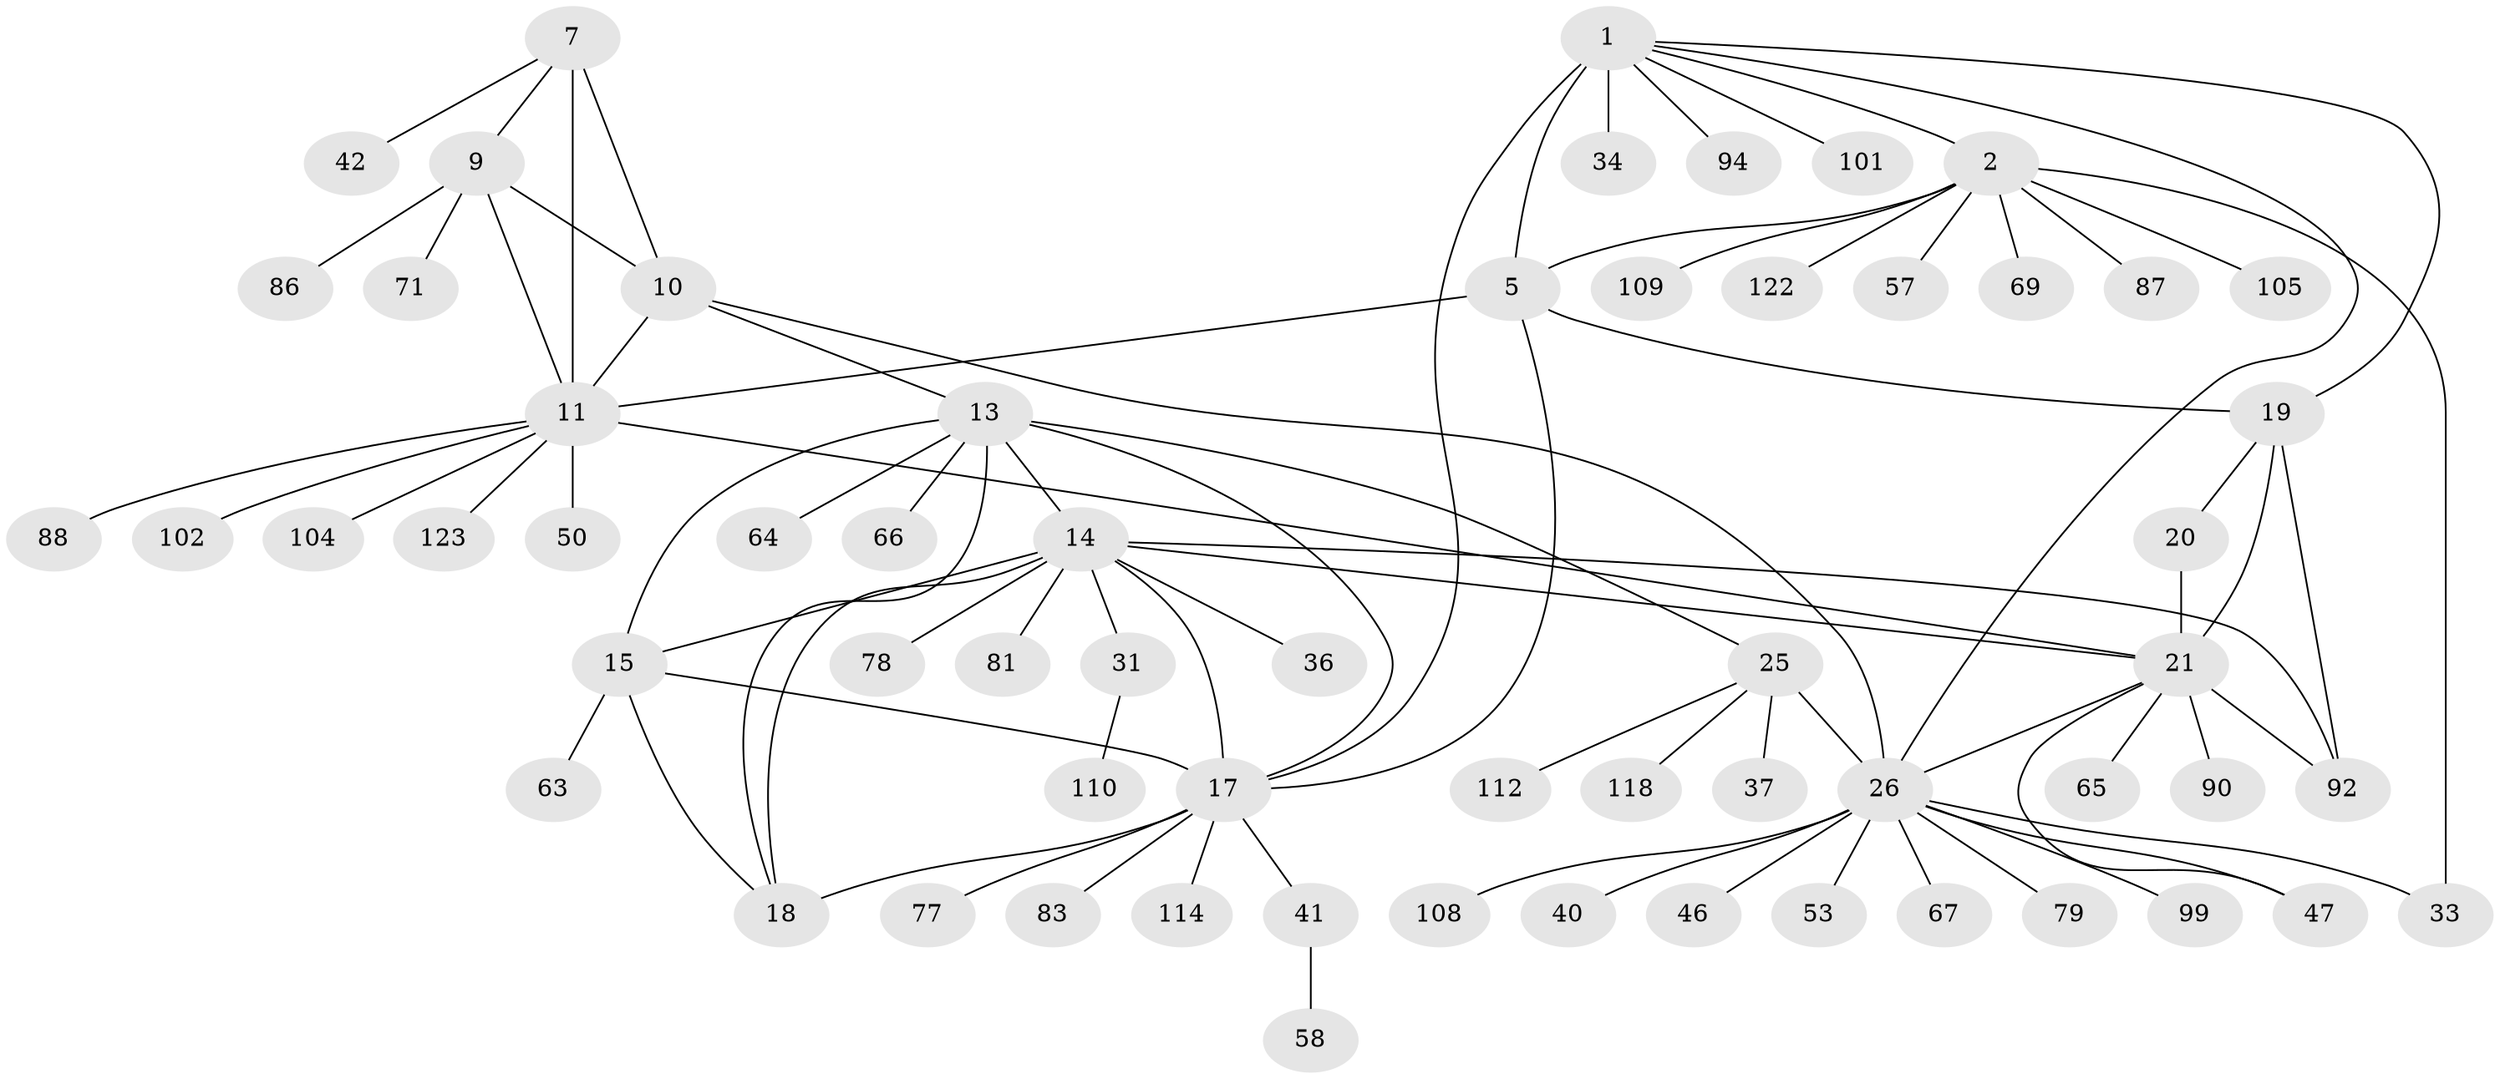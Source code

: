 // original degree distribution, {9: 0.04, 12: 0.016, 6: 0.024, 11: 0.016, 7: 0.032, 8: 0.064, 10: 0.032, 13: 0.008, 5: 0.008, 2: 0.112, 1: 0.632, 3: 0.016}
// Generated by graph-tools (version 1.1) at 2025/15/03/09/25 04:15:56]
// undirected, 62 vertices, 84 edges
graph export_dot {
graph [start="1"]
  node [color=gray90,style=filled];
  1 [super="+43+3"];
  2;
  5 [super="+6+98+106+44"];
  7 [super="+113+8+45"];
  9 [super="+52"];
  10;
  11 [super="+12+55+115"];
  13 [super="+60+84+91+82+38"];
  14 [super="+16"];
  15;
  17 [super="+51"];
  18;
  19 [super="+95+96+23+72+22+56"];
  20 [super="+48"];
  21;
  25 [super="+35"];
  26 [super="+27+54+32+100"];
  31;
  33;
  34;
  36;
  37;
  40;
  41;
  42;
  46 [super="+93"];
  47;
  50;
  53;
  57;
  58;
  63;
  64 [super="+80"];
  65;
  66;
  67;
  69;
  71;
  77;
  78;
  79;
  81;
  83;
  86;
  87;
  88;
  90;
  92 [super="+116"];
  94;
  99;
  101;
  102;
  104;
  105;
  108;
  109;
  110;
  112;
  114;
  118;
  122;
  123;
  1 -- 2 [weight=3];
  1 -- 5 [weight=6];
  1 -- 94;
  1 -- 101;
  1 -- 19;
  1 -- 17;
  1 -- 34;
  1 -- 26;
  2 -- 5 [weight=2];
  2 -- 33;
  2 -- 57;
  2 -- 69;
  2 -- 87;
  2 -- 105;
  2 -- 109;
  2 -- 122;
  5 -- 11;
  5 -- 17;
  5 -- 19;
  7 -- 9 [weight=2];
  7 -- 10 [weight=2];
  7 -- 11 [weight=4];
  7 -- 42;
  9 -- 10;
  9 -- 11 [weight=2];
  9 -- 71;
  9 -- 86;
  10 -- 11 [weight=2];
  10 -- 13;
  10 -- 26;
  11 -- 21;
  11 -- 102;
  11 -- 104;
  11 -- 50;
  11 -- 88;
  11 -- 123;
  13 -- 14 [weight=2];
  13 -- 15;
  13 -- 17;
  13 -- 18;
  13 -- 25;
  13 -- 64;
  13 -- 66;
  14 -- 15 [weight=2];
  14 -- 17 [weight=2];
  14 -- 18 [weight=2];
  14 -- 78;
  14 -- 81;
  14 -- 92;
  14 -- 36;
  14 -- 21;
  14 -- 31;
  15 -- 17;
  15 -- 18;
  15 -- 63;
  17 -- 18;
  17 -- 41;
  17 -- 77;
  17 -- 83;
  17 -- 114;
  19 -- 20 [weight=4];
  19 -- 21 [weight=4];
  19 -- 92;
  20 -- 21;
  21 -- 47;
  21 -- 65;
  21 -- 90;
  21 -- 92;
  21 -- 26;
  25 -- 26 [weight=5];
  25 -- 37;
  25 -- 112;
  25 -- 118;
  26 -- 47;
  26 -- 33;
  26 -- 67;
  26 -- 99;
  26 -- 40;
  26 -- 108;
  26 -- 46;
  26 -- 53;
  26 -- 79;
  31 -- 110;
  41 -- 58;
}
